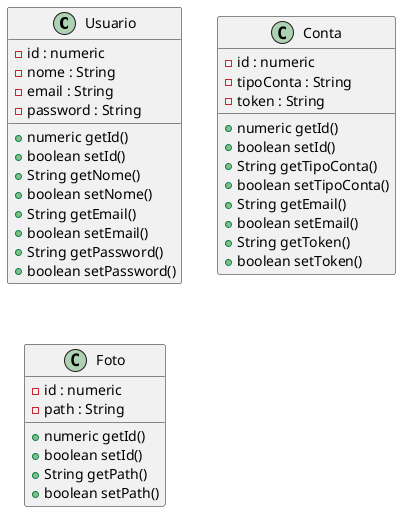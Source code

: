 @startuml persistenceClass
class Usuario {
    -id : numeric
    -nome : String
    -email : String
    -password : String

    +numeric getId()
    +boolean setId()
    +String getNome()
    +boolean setNome()
    +String getEmail()
    +boolean setEmail()
    +String getPassword()
    +boolean setPassword()
}

class Conta {
     -id : numeric
     -tipoConta : String
     -token : String

     +numeric getId()
     +boolean setId()
     +String getTipoConta()
     +boolean setTipoConta()
     +String getEmail()
     +boolean setEmail()
     +String getToken()
     +boolean setToken()
}

class Foto {
     -id : numeric
     -path : String

     +numeric getId()
     +boolean setId()
     +String getPath()
     +boolean setPath()
}
@enduml